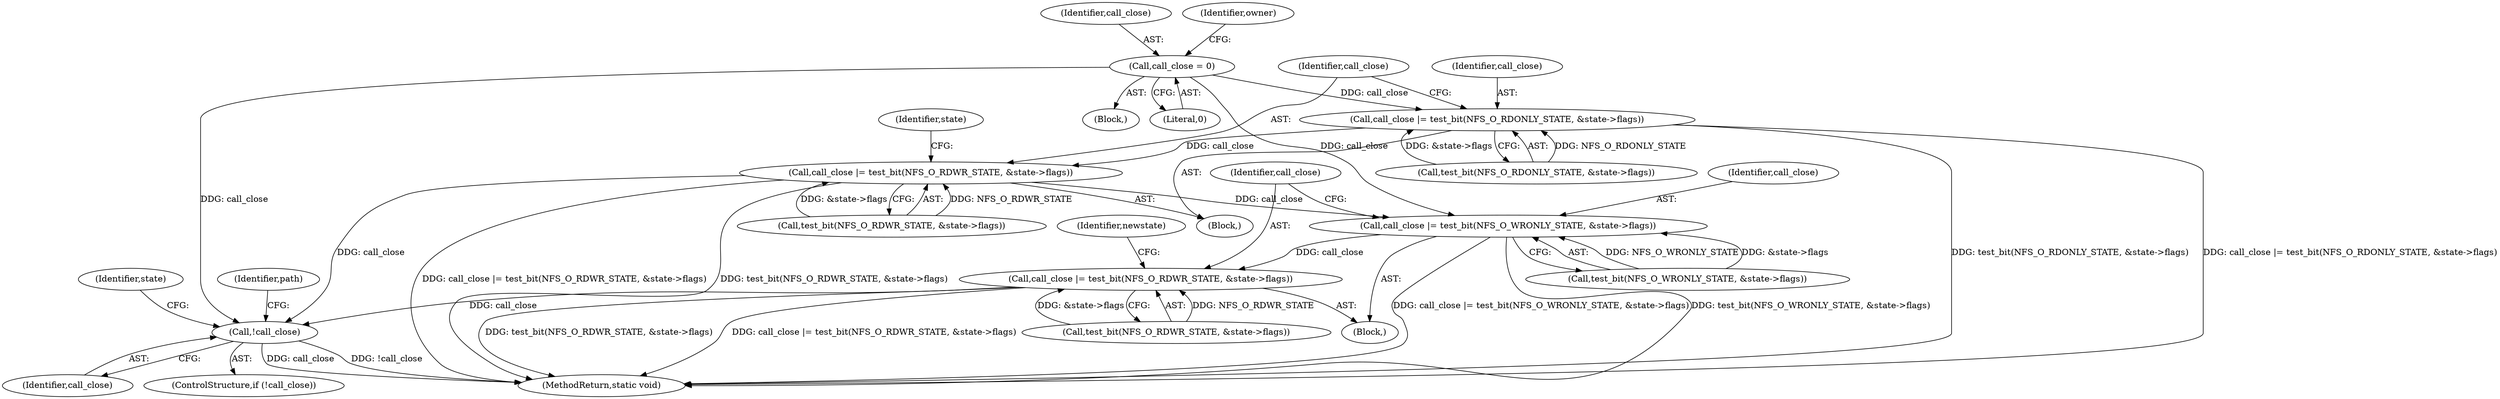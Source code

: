 digraph "0_linux_dc0b027dfadfcb8a5504f7d8052754bf8d501ab9_26@API" {
"1000114" [label="(Call,call_close = 0)"];
"1000174" [label="(Call,call_close |= test_bit(NFS_O_RDONLY_STATE, &state->flags))"];
"1000182" [label="(Call,call_close |= test_bit(NFS_O_RDWR_STATE, &state->flags))"];
"1000200" [label="(Call,call_close |= test_bit(NFS_O_WRONLY_STATE, &state->flags))"];
"1000208" [label="(Call,call_close |= test_bit(NFS_O_RDWR_STATE, &state->flags))"];
"1000235" [label="(Call,!call_close)"];
"1000175" [label="(Identifier,call_close)"];
"1000244" [label="(Identifier,path)"];
"1000200" [label="(Call,call_close |= test_bit(NFS_O_WRONLY_STATE, &state->flags))"];
"1000183" [label="(Identifier,call_close)"];
"1000235" [label="(Call,!call_close)"];
"1000115" [label="(Identifier,call_close)"];
"1000170" [label="(Block,)"];
"1000176" [label="(Call,test_bit(NFS_O_RDONLY_STATE, &state->flags))"];
"1000239" [label="(Identifier,state)"];
"1000174" [label="(Call,call_close |= test_bit(NFS_O_RDONLY_STATE, &state->flags))"];
"1000209" [label="(Identifier,call_close)"];
"1000106" [label="(Block,)"];
"1000202" [label="(Call,test_bit(NFS_O_WRONLY_STATE, &state->flags))"];
"1000184" [label="(Call,test_bit(NFS_O_RDWR_STATE, &state->flags))"];
"1000193" [label="(Identifier,state)"];
"1000196" [label="(Block,)"];
"1000201" [label="(Identifier,call_close)"];
"1000116" [label="(Literal,0)"];
"1000236" [label="(Identifier,call_close)"];
"1000247" [label="(MethodReturn,static void)"];
"1000234" [label="(ControlStructure,if (!call_close))"];
"1000114" [label="(Call,call_close = 0)"];
"1000208" [label="(Call,call_close |= test_bit(NFS_O_RDWR_STATE, &state->flags))"];
"1000121" [label="(Identifier,owner)"];
"1000218" [label="(Identifier,newstate)"];
"1000182" [label="(Call,call_close |= test_bit(NFS_O_RDWR_STATE, &state->flags))"];
"1000210" [label="(Call,test_bit(NFS_O_RDWR_STATE, &state->flags))"];
"1000114" -> "1000106"  [label="AST: "];
"1000114" -> "1000116"  [label="CFG: "];
"1000115" -> "1000114"  [label="AST: "];
"1000116" -> "1000114"  [label="AST: "];
"1000121" -> "1000114"  [label="CFG: "];
"1000114" -> "1000174"  [label="DDG: call_close"];
"1000114" -> "1000200"  [label="DDG: call_close"];
"1000114" -> "1000235"  [label="DDG: call_close"];
"1000174" -> "1000170"  [label="AST: "];
"1000174" -> "1000176"  [label="CFG: "];
"1000175" -> "1000174"  [label="AST: "];
"1000176" -> "1000174"  [label="AST: "];
"1000183" -> "1000174"  [label="CFG: "];
"1000174" -> "1000247"  [label="DDG: test_bit(NFS_O_RDONLY_STATE, &state->flags)"];
"1000174" -> "1000247"  [label="DDG: call_close |= test_bit(NFS_O_RDONLY_STATE, &state->flags)"];
"1000176" -> "1000174"  [label="DDG: NFS_O_RDONLY_STATE"];
"1000176" -> "1000174"  [label="DDG: &state->flags"];
"1000174" -> "1000182"  [label="DDG: call_close"];
"1000182" -> "1000170"  [label="AST: "];
"1000182" -> "1000184"  [label="CFG: "];
"1000183" -> "1000182"  [label="AST: "];
"1000184" -> "1000182"  [label="AST: "];
"1000193" -> "1000182"  [label="CFG: "];
"1000182" -> "1000247"  [label="DDG: call_close |= test_bit(NFS_O_RDWR_STATE, &state->flags)"];
"1000182" -> "1000247"  [label="DDG: test_bit(NFS_O_RDWR_STATE, &state->flags)"];
"1000184" -> "1000182"  [label="DDG: NFS_O_RDWR_STATE"];
"1000184" -> "1000182"  [label="DDG: &state->flags"];
"1000182" -> "1000200"  [label="DDG: call_close"];
"1000182" -> "1000235"  [label="DDG: call_close"];
"1000200" -> "1000196"  [label="AST: "];
"1000200" -> "1000202"  [label="CFG: "];
"1000201" -> "1000200"  [label="AST: "];
"1000202" -> "1000200"  [label="AST: "];
"1000209" -> "1000200"  [label="CFG: "];
"1000200" -> "1000247"  [label="DDG: call_close |= test_bit(NFS_O_WRONLY_STATE, &state->flags)"];
"1000200" -> "1000247"  [label="DDG: test_bit(NFS_O_WRONLY_STATE, &state->flags)"];
"1000202" -> "1000200"  [label="DDG: NFS_O_WRONLY_STATE"];
"1000202" -> "1000200"  [label="DDG: &state->flags"];
"1000200" -> "1000208"  [label="DDG: call_close"];
"1000208" -> "1000196"  [label="AST: "];
"1000208" -> "1000210"  [label="CFG: "];
"1000209" -> "1000208"  [label="AST: "];
"1000210" -> "1000208"  [label="AST: "];
"1000218" -> "1000208"  [label="CFG: "];
"1000208" -> "1000247"  [label="DDG: test_bit(NFS_O_RDWR_STATE, &state->flags)"];
"1000208" -> "1000247"  [label="DDG: call_close |= test_bit(NFS_O_RDWR_STATE, &state->flags)"];
"1000210" -> "1000208"  [label="DDG: NFS_O_RDWR_STATE"];
"1000210" -> "1000208"  [label="DDG: &state->flags"];
"1000208" -> "1000235"  [label="DDG: call_close"];
"1000235" -> "1000234"  [label="AST: "];
"1000235" -> "1000236"  [label="CFG: "];
"1000236" -> "1000235"  [label="AST: "];
"1000239" -> "1000235"  [label="CFG: "];
"1000244" -> "1000235"  [label="CFG: "];
"1000235" -> "1000247"  [label="DDG: !call_close"];
"1000235" -> "1000247"  [label="DDG: call_close"];
}
